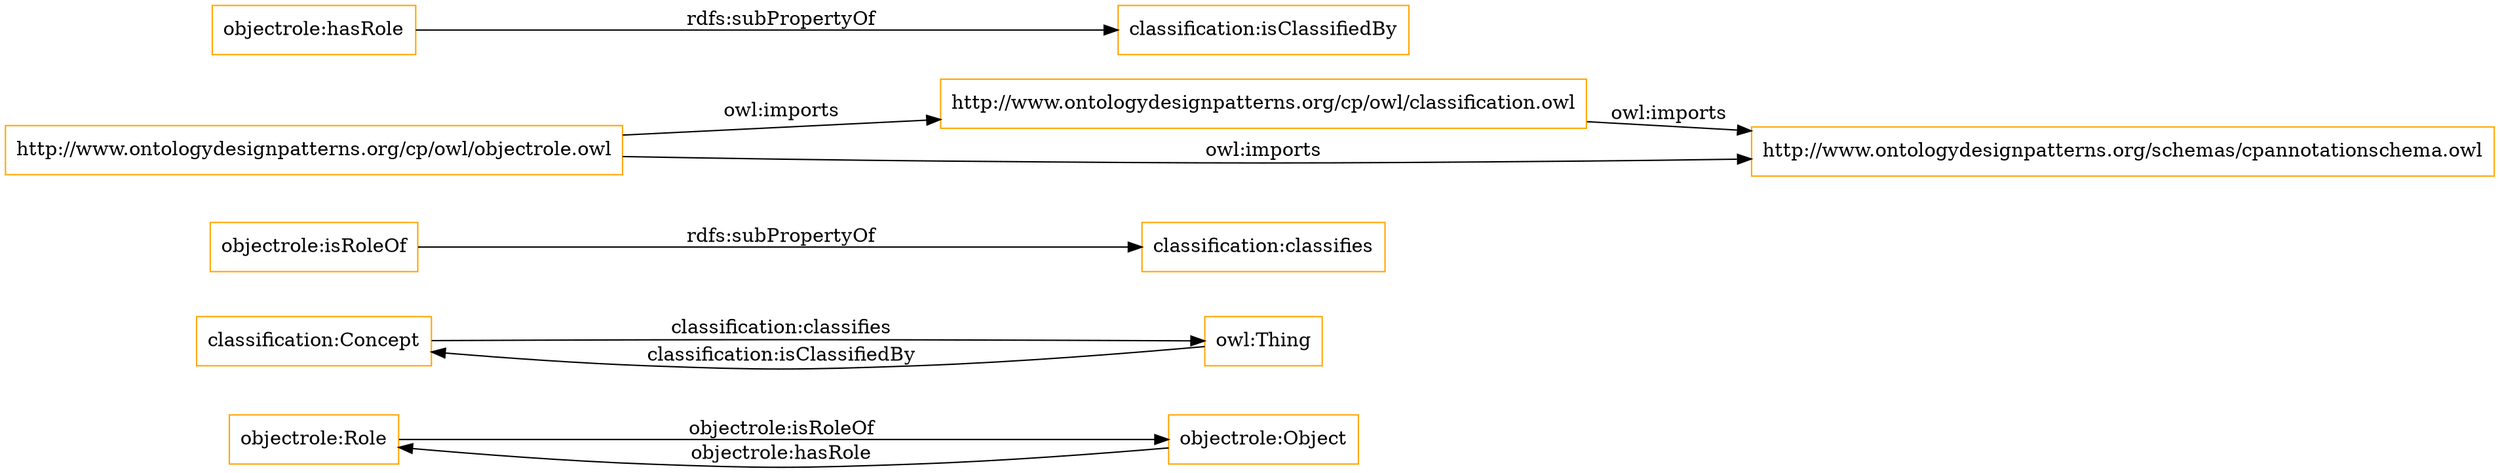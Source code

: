 digraph ar2dtool_diagram { 
rankdir=LR;
size="1501"
node [shape = rectangle, color="orange"]; "objectrole:Role" "objectrole:Object" "classification:Concept" "owl:Thing" ; /*classes style*/
	"objectrole:isRoleOf" -> "classification:classifies" [ label = "rdfs:subPropertyOf" ];
	"http://www.ontologydesignpatterns.org/cp/owl/objectrole.owl" -> "http://www.ontologydesignpatterns.org/cp/owl/classification.owl" [ label = "owl:imports" ];
	"http://www.ontologydesignpatterns.org/cp/owl/objectrole.owl" -> "http://www.ontologydesignpatterns.org/schemas/cpannotationschema.owl" [ label = "owl:imports" ];
	"objectrole:hasRole" -> "classification:isClassifiedBy" [ label = "rdfs:subPropertyOf" ];
	"http://www.ontologydesignpatterns.org/cp/owl/classification.owl" -> "http://www.ontologydesignpatterns.org/schemas/cpannotationschema.owl" [ label = "owl:imports" ];
	"classification:Concept" -> "owl:Thing" [ label = "classification:classifies" ];
	"objectrole:Object" -> "objectrole:Role" [ label = "objectrole:hasRole" ];
	"owl:Thing" -> "classification:Concept" [ label = "classification:isClassifiedBy" ];
	"objectrole:Role" -> "objectrole:Object" [ label = "objectrole:isRoleOf" ];

}
